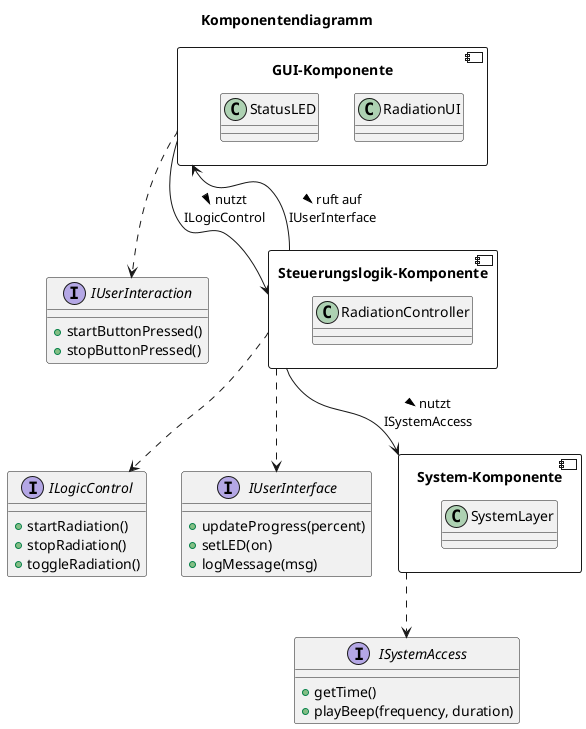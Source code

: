 @startuml
title Komponentendiagramm

interface IUserInteraction {
    + startButtonPressed()
    + stopButtonPressed()
}

interface ILogicControl {
    + startRadiation()
    + stopRadiation()
    + toggleRadiation()
}

interface ISystemAccess {
    + getTime()
    + playBeep(frequency, duration)
}

interface IUserInterface {
    + updateProgress(percent)
    + setLED(on)
    + logMessage(msg)
}


component "GUI-Komponente" as GUI {
    class RadiationUI
    class StatusLED
}

component "Steuerungslogik-Komponente" as Logic {
    class RadiationController
}

component "System-Komponente" as System {
    class SystemLayer
}


GUI -down-> Logic : nutzt >\nILogicControl
Logic -down-> System : nutzt >\nISystemAccess
Logic -up-> GUI : ruft auf >\nIUserInterface

' Schnittstellenbindungen
GUI ..> IUserInteraction
Logic ..> ILogicControl
Logic ..> IUserInterface
System ..> ISystemAccess

@enduml
